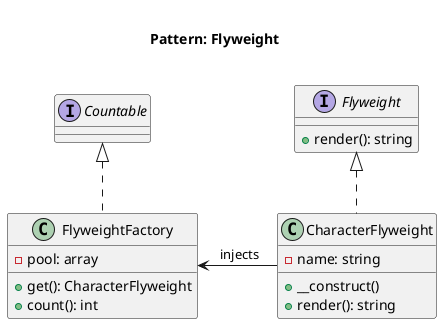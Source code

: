 @startuml
    Title <size:20>\nPattern: Flyweight\n

    interface Flyweight {
        + render(): string
    }

    class CharacterFlyweight implements Flyweight {
        - name: string
        + __construct()
        + render(): string
    }

    class FlyweightFactory implements Countable {
        - pool: array
        + get(): CharacterFlyweight
        + count(): int
    }

    CharacterFlyweight -left-> FlyweightFactory: " injects"
@enduml
